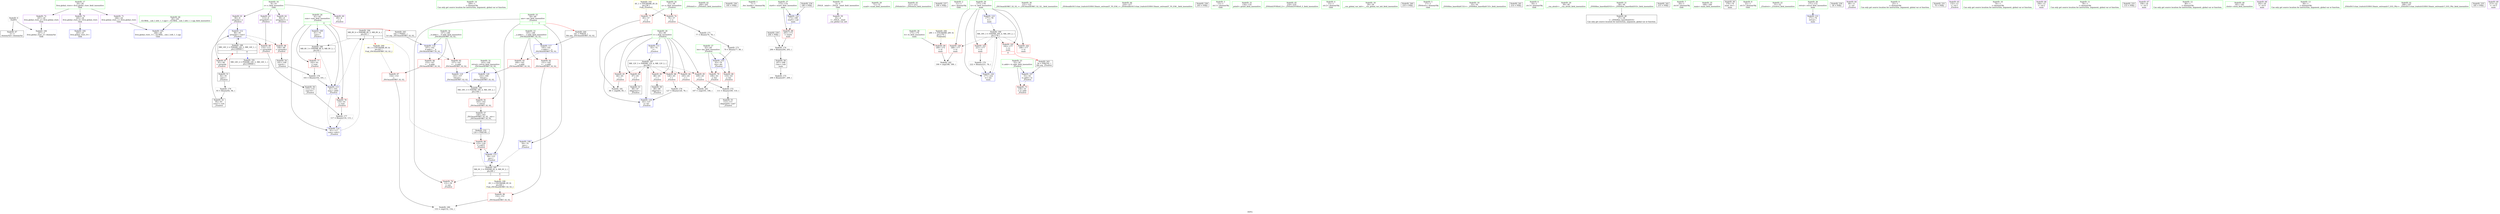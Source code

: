 digraph "SVFG" {
	label="SVFG";

	Node0x561637c9ce50 [shape=record,color=grey,label="{NodeID: 0\nNullPtr}"];
	Node0x561637c9ce50 -> Node0x561637cb3830[style=solid];
	Node0x561637c9ce50 -> Node0x561637cb3970[style=solid];
	Node0x561637cbce50 [shape=record,color=grey,label="{NodeID: 180\n155 = cmp(152, 154, )\n}"];
	Node0x561637cb4210 [shape=record,color=red,label="{NodeID: 97\n154\<--153\n\<--\n_ZSt3maxIiERKT_S2_S2_\n}"];
	Node0x561637cb4210 -> Node0x561637cbce50[style=solid];
	Node0x561637cb19a0 [shape=record,color=green,label="{NodeID: 14\n209\<--1\n\<--dummyObj\nCan only get source location for instruction, argument, global var or function.}"];
	Node0x561637cb3db0 [shape=record,color=blue,label="{NodeID: 111\n65\<--74\ni\<--\n_Z5solvei\n}"];
	Node0x561637cb3db0 -> Node0x561637cc3850[style=dashed];
	Node0x561637cb26b0 [shape=record,color=green,label="{NodeID: 28\n65\<--66\ni\<--i_field_insensitive\n_Z5solvei\n}"];
	Node0x561637cb26b0 -> Node0x561637cb64e0[style=solid];
	Node0x561637cb26b0 -> Node0x561637cb65b0[style=solid];
	Node0x561637cb26b0 -> Node0x561637cb6680[style=solid];
	Node0x561637cb26b0 -> Node0x561637cb6750[style=solid];
	Node0x561637cb26b0 -> Node0x561637cb6820[style=solid];
	Node0x561637cb26b0 -> Node0x561637cb68f0[style=solid];
	Node0x561637cb26b0 -> Node0x561637cb3db0[style=solid];
	Node0x561637cb26b0 -> Node0x561637cb9200[style=solid];
	Node0x561637cb3330 [shape=record,color=green,label="{NodeID: 42\n200\<--201\n_ZNSolsEi\<--_ZNSolsEi_field_insensitive\n}"];
	Node0x561637cb5000 [shape=record,color=black,label="{NodeID: 56\n115\<--114\nconv10\<--\n_Z5solvei\n}"];
	Node0x561637cb5000 -> Node0x561637cbc9d0[style=solid];
	Node0x561637cd1da0 [shape=record,color=black,label="{NodeID: 236\n195 = PHI()\n}"];
	Node0x561637cb5b60 [shape=record,color=purple,label="{NodeID: 70\n245\<--24\nllvm.global_ctors_0\<--llvm.global_ctors\nGlob }"];
	Node0x561637cb5b60 -> Node0x561637cb47c0[style=solid];
	Node0x561637cb6750 [shape=record,color=red,label="{NodeID: 84\n105\<--65\n\<--i\n_Z5solvei\n}"];
	Node0x561637cb6750 -> Node0x561637cbd2d0[style=solid];
	Node0x561637cb09a0 [shape=record,color=green,label="{NodeID: 1\n7\<--1\n__dso_handle\<--dummyObj\nGlob }"];
	Node0x561637cbcfd0 [shape=record,color=grey,label="{NodeID: 181\n86 = cmp(84, 85, )\n}"];
	Node0x561637cb42e0 [shape=record,color=red,label="{NodeID: 98\n205\<--173\n\<--startt\nmain\n}"];
	Node0x561637cb42e0 -> Node0x561637cbc550[style=solid];
	Node0x561637cb1aa0 [shape=record,color=green,label="{NodeID: 15\n4\<--6\n_ZStL8__ioinit\<--_ZStL8__ioinit_field_insensitive\nGlob }"];
	Node0x561637cb1aa0 -> Node0x561637cb5270[style=solid];
	Node0x561637cb3e80 [shape=record,color=blue,label="{NodeID: 112\n90\<--95\narrayidx\<--conv1\n_Z5solvei\n}"];
	Node0x561637cb3e80 -> Node0x561637cb6a90[style=dashed];
	Node0x561637cb3e80 -> Node0x561637cb6b60[style=dashed];
	Node0x561637cb3e80 -> Node0x561637cc3d50[style=dashed];
	Node0x561637cb2780 [shape=record,color=green,label="{NodeID: 29\n71\<--72\nscanf\<--scanf_field_insensitive\n}"];
	Node0x561637cb3430 [shape=record,color=green,label="{NodeID: 43\n211\<--212\n_ZNSolsEd\<--_ZNSolsEd_field_insensitive\n}"];
	Node0x561637cb50d0 [shape=record,color=black,label="{NodeID: 57\n140\<--163\n_ZSt3maxIiERKT_S2_S2__ret\<--\n_ZSt3maxIiERKT_S2_S2_\n|{<s0>4}}"];
	Node0x561637cb50d0:s0 -> Node0x561637cd1940[style=solid,color=blue];
	Node0x561637cd1ea0 [shape=record,color=black,label="{NodeID: 237\n199 = PHI()\n}"];
	Node0x561637cb5c60 [shape=record,color=purple,label="{NodeID: 71\n246\<--24\nllvm.global_ctors_1\<--llvm.global_ctors\nGlob }"];
	Node0x561637cb5c60 -> Node0x561637cb48c0[style=solid];
	Node0x561637cb6820 [shape=record,color=red,label="{NodeID: 85\n109\<--65\n\<--i\n_Z5solvei\n}"];
	Node0x561637cb6820 -> Node0x561637cbc250[style=solid];
	Node0x561637cb0a30 [shape=record,color=green,label="{NodeID: 2\n11\<--1\n.str\<--dummyObj\nGlob }"];
	Node0x561637cbd150 [shape=record,color=grey,label="{NodeID: 182\n190 = cmp(188, 189, )\n}"];
	Node0x561637cb43b0 [shape=record,color=red,label="{NodeID: 99\n189\<--175\n\<--tt\nmain\n}"];
	Node0x561637cb43b0 -> Node0x561637cbd150[style=solid];
	Node0x561637cb1ba0 [shape=record,color=green,label="{NodeID: 16\n8\<--10\ns\<--s_field_insensitive\nGlob }"];
	Node0x561637cb1ba0 -> Node0x561637cb5340[style=solid];
	Node0x561637cb1ba0 -> Node0x561637cb5410[style=solid];
	Node0x561637cb1ba0 -> Node0x561637cb54e0[style=solid];
	Node0x561637cb1ba0 -> Node0x561637cb55b0[style=solid];
	Node0x561637cb3f50 [shape=record,color=blue,label="{NodeID: 113\n61\<--103\nsum\<--add5\n_Z5solvei\n}"];
	Node0x561637cb3f50 -> Node0x561637cb6270[style=dashed];
	Node0x561637cb3f50 -> Node0x561637cb4020[style=dashed];
	Node0x561637cb3f50 -> Node0x561637cc2950[style=dashed];
	Node0x561637cb2880 [shape=record,color=green,label="{NodeID: 30\n121\<--122\n_ZSt3maxIiERKT_S2_S2_\<--_ZSt3maxIiERKT_S2_S2__field_insensitive\n}"];
	Node0x561637cb3530 [shape=record,color=green,label="{NodeID: 44\n216\<--217\n_ZSt4endlIcSt11char_traitsIcEERSt13basic_ostreamIT_T0_ES6_\<--_ZSt4endlIcSt11char_traitsIcEERSt13basic_ostreamIT_T0_ES6__field_insensitive\n}"];
	Node0x561637cb51a0 [shape=record,color=black,label="{NodeID: 58\n207\<--206\nconv\<--sub\nmain\n}"];
	Node0x561637cb51a0 -> Node0x561637cbc6d0[style=solid];
	Node0x561637cd1fa0 [shape=record,color=black,label="{NodeID: 238\n203 = PHI()\n}"];
	Node0x561637cb5d60 [shape=record,color=purple,label="{NodeID: 72\n247\<--24\nllvm.global_ctors_2\<--llvm.global_ctors\nGlob }"];
	Node0x561637cb5d60 -> Node0x561637cb3970[style=solid];
	Node0x561637cb68f0 [shape=record,color=red,label="{NodeID: 86\n126\<--65\n\<--i\n_Z5solvei\n}"];
	Node0x561637cb68f0 -> Node0x561637cbc850[style=solid];
	Node0x561637cb0ac0 [shape=record,color=green,label="{NodeID: 3\n13\<--1\n.str.1\<--dummyObj\nGlob }"];
	Node0x561637cbd2d0 [shape=record,color=grey,label="{NodeID: 183\n107 = cmp(105, 106, )\n}"];
	Node0x561637cb4480 [shape=record,color=red,label="{NodeID: 100\n188\<--177\n\<--tc\nmain\n}"];
	Node0x561637cb4480 -> Node0x561637cbd150[style=solid];
	Node0x561637cb1ca0 [shape=record,color=green,label="{NodeID: 17\n24\<--28\nllvm.global_ctors\<--llvm.global_ctors_field_insensitive\nGlob }"];
	Node0x561637cb1ca0 -> Node0x561637cb5b60[style=solid];
	Node0x561637cb1ca0 -> Node0x561637cb5c60[style=solid];
	Node0x561637cb1ca0 -> Node0x561637cb5d60[style=solid];
	Node0x561637cb4020 [shape=record,color=blue,label="{NodeID: 114\n61\<--117\nsum\<--sub11\n_Z5solvei\n}"];
	Node0x561637cb4020 -> Node0x561637cc2950[style=dashed];
	Node0x561637cb2980 [shape=record,color=green,label="{NodeID: 31\n134\<--135\nprintf\<--printf_field_insensitive\n}"];
	Node0x561637cb3630 [shape=record,color=green,label="{NodeID: 45\n218\<--219\n_ZNSolsEPFRSoS_E\<--_ZNSolsEPFRSoS_E_field_insensitive\n}"];
	Node0x561637cb5270 [shape=record,color=purple,label="{NodeID: 59\n35\<--4\n\<--_ZStL8__ioinit\n__cxx_global_var_init\n}"];
	Node0x561637cd20a0 [shape=record,color=black,label="{NodeID: 239\n204 = PHI()\n}"];
	Node0x561637cd20a0 -> Node0x561637cbc550[style=solid];
	Node0x561637cb5e60 [shape=record,color=red,label="{NodeID: 73\n130\<--55\n\<--tc.addr\n_Z5solvei\n}"];
	Node0x561637cbbf50 [shape=record,color=grey,label="{NodeID: 170\n222 = Binary(221, 78, )\n}"];
	Node0x561637cbbf50 -> Node0x561637cb9880[style=solid];
	Node0x561637cb69c0 [shape=record,color=red,label="{NodeID: 87\n91\<--90\n\<--arrayidx\n_Z5solvei\n}"];
	Node0x561637cb69c0 -> Node0x561637cb4bf0[style=solid];
	Node0x561637cb0b50 [shape=record,color=green,label="{NodeID: 4\n15\<--1\n.str.2\<--dummyObj\nGlob }"];
	Node0x561637cc2950 [shape=record,color=black,label="{NodeID: 184\nMR_8V_6 = PHI(MR_8V_5, MR_8V_4, )\npts\{62 \}\n|{|<s2>4}}"];
	Node0x561637cc2950 -> Node0x561637cb6c30[style=dashed];
	Node0x561637cc2950 -> Node0x561637cc3350[style=dashed];
	Node0x561637cc2950:s2 -> Node0x561637cc72c0[style=dashed,color=red];
	Node0x561637cb4550 [shape=record,color=red,label="{NodeID: 101\n192\<--177\n\<--tc\nmain\n|{<s0>8}}"];
	Node0x561637cb4550:s0 -> Node0x561637cd2470[style=solid,color=red];
	Node0x561637cb1da0 [shape=record,color=green,label="{NodeID: 18\n29\<--30\n__cxx_global_var_init\<--__cxx_global_var_init_field_insensitive\n}"];
	Node0x561637cb9130 [shape=record,color=blue,label="{NodeID: 115\n59\<--123\nans\<--\n_Z5solvei\n}"];
	Node0x561637cb9130 -> Node0x561637cc2e50[style=dashed];
	Node0x561637cb2a80 [shape=record,color=green,label="{NodeID: 32\n143\<--144\nretval\<--retval_field_insensitive\n_ZSt3maxIiERKT_S2_S2_\n}"];
	Node0x561637cb2a80 -> Node0x561637cb6d00[style=solid];
	Node0x561637cb2a80 -> Node0x561637cb9470[style=solid];
	Node0x561637cb2a80 -> Node0x561637cb9540[style=solid];
	Node0x561637cb3730 [shape=record,color=green,label="{NodeID: 46\n26\<--241\n_GLOBAL__sub_I_wifi_1_1.cpp\<--_GLOBAL__sub_I_wifi_1_1.cpp_field_insensitive\n}"];
	Node0x561637cb3730 -> Node0x561637cb48c0[style=solid];
	Node0x561637cb5340 [shape=record,color=purple,label="{NodeID: 60\n69\<--8\n\<--s\n_Z5solvei\n}"];
	Node0x561637cd21a0 [shape=record,color=black,label="{NodeID: 240\n210 = PHI()\n}"];
	Node0x561637cb5f30 [shape=record,color=red,label="{NodeID: 74\n76\<--57\n\<--n\n_Z5solvei\n}"];
	Node0x561637cb5f30 -> Node0x561637cbc0d0[style=solid];
	Node0x561637cbc0d0 [shape=record,color=grey,label="{NodeID: 171\n77 = Binary(76, 78, )\n}"];
	Node0x561637cbc0d0 -> Node0x561637cbc3d0[style=solid];
	Node0x561637cb6a90 [shape=record,color=red,label="{NodeID: 88\n100\<--99\n\<--arrayidx3\n_Z5solvei\n}"];
	Node0x561637cb6a90 -> Node0x561637cb4e60[style=solid];
	Node0x561637cb1460 [shape=record,color=green,label="{NodeID: 5\n17\<--1\n_ZSt4cerr\<--dummyObj\nGlob }"];
	Node0x561637cc2e50 [shape=record,color=black,label="{NodeID: 185\nMR_6V_3 = PHI(MR_6V_4, MR_6V_2, )\npts\{60 \}\n|{|<s3>4}}"];
	Node0x561637cc2e50 -> Node0x561637cb60d0[style=dashed];
	Node0x561637cc2e50 -> Node0x561637cb6c30[style=dashed];
	Node0x561637cc2e50 -> Node0x561637cb9130[style=dashed];
	Node0x561637cc2e50:s3 -> Node0x561637cc71b0[style=dashed,color=red];
	Node0x561637cb4620 [shape=record,color=red,label="{NodeID: 102\n198\<--177\n\<--tc\nmain\n}"];
	Node0x561637cb1ea0 [shape=record,color=green,label="{NodeID: 19\n33\<--34\n_ZNSt8ios_base4InitC1Ev\<--_ZNSt8ios_base4InitC1Ev_field_insensitive\n}"];
	Node0x561637cc71b0 [shape=record,color=yellow,style=double,label="{NodeID: 199\n6V_1 = ENCHI(MR_6V_0)\npts\{60 \}\nFun[_ZSt3maxIiERKT_S2_S2_]}"];
	Node0x561637cc71b0 -> Node0x561637cb4140[style=dashed];
	Node0x561637cb9200 [shape=record,color=blue,label="{NodeID: 116\n65\<--127\ni\<--inc\n_Z5solvei\n}"];
	Node0x561637cb9200 -> Node0x561637cc3850[style=dashed];
	Node0x561637cb2b50 [shape=record,color=green,label="{NodeID: 33\n145\<--146\n__a.addr\<--__a.addr_field_insensitive\n_ZSt3maxIiERKT_S2_S2_\n}"];
	Node0x561637cb2b50 -> Node0x561637cb6dd0[style=solid];
	Node0x561637cb2b50 -> Node0x561637cb6ea0[style=solid];
	Node0x561637cb2b50 -> Node0x561637cb92d0[style=solid];
	Node0x561637cb3830 [shape=record,color=black,label="{NodeID: 47\n2\<--3\ndummyVal\<--dummyVal\n}"];
	Node0x561637cb5410 [shape=record,color=purple,label="{NodeID: 61\n90\<--8\narrayidx\<--s\n_Z5solvei\n}"];
	Node0x561637cb5410 -> Node0x561637cb69c0[style=solid];
	Node0x561637cb5410 -> Node0x561637cb3e80[style=solid];
	Node0x561637cd22a0 [shape=record,color=black,label="{NodeID: 241\n214 = PHI()\n}"];
	Node0x561637cb6000 [shape=record,color=red,label="{NodeID: 75\n85\<--57\n\<--n\n_Z5solvei\n}"];
	Node0x561637cb6000 -> Node0x561637cbcfd0[style=solid];
	Node0x561637cbc250 [shape=record,color=grey,label="{NodeID: 172\n111 = Binary(109, 110, )\n}"];
	Node0x561637cbc250 -> Node0x561637cb4f30[style=solid];
	Node0x561637cb6b60 [shape=record,color=red,label="{NodeID: 89\n114\<--113\n\<--arrayidx9\n_Z5solvei\n}"];
	Node0x561637cb6b60 -> Node0x561637cb5000[style=solid];
	Node0x561637cb14f0 [shape=record,color=green,label="{NodeID: 6\n18\<--1\n.str.3\<--dummyObj\nGlob }"];
	Node0x561637cc3350 [shape=record,color=black,label="{NodeID: 186\nMR_8V_3 = PHI(MR_8V_6, MR_8V_2, )\npts\{62 \}\n}"];
	Node0x561637cc3350 -> Node0x561637cb61a0[style=dashed];
	Node0x561637cc3350 -> Node0x561637cb3f50[style=dashed];
	Node0x561637cb46f0 [shape=record,color=red,label="{NodeID: 103\n221\<--177\n\<--tc\nmain\n}"];
	Node0x561637cb46f0 -> Node0x561637cbbf50[style=solid];
	Node0x561637cb1fa0 [shape=record,color=green,label="{NodeID: 20\n39\<--40\n__cxa_atexit\<--__cxa_atexit_field_insensitive\n}"];
	Node0x561637cc72c0 [shape=record,color=yellow,style=double,label="{NodeID: 200\n8V_1 = ENCHI(MR_8V_0)\npts\{62 \}\nFun[_ZSt3maxIiERKT_S2_S2_]}"];
	Node0x561637cc72c0 -> Node0x561637cb4210[style=dashed];
	Node0x561637cb92d0 [shape=record,color=blue,label="{NodeID: 117\n145\<--141\n__a.addr\<--__a\n_ZSt3maxIiERKT_S2_S2_\n}"];
	Node0x561637cb92d0 -> Node0x561637cb6dd0[style=dashed];
	Node0x561637cb92d0 -> Node0x561637cb6ea0[style=dashed];
	Node0x561637cb2c20 [shape=record,color=green,label="{NodeID: 34\n147\<--148\n__b.addr\<--__b.addr_field_insensitive\n_ZSt3maxIiERKT_S2_S2_\n}"];
	Node0x561637cb2c20 -> Node0x561637cb6f70[style=solid];
	Node0x561637cb2c20 -> Node0x561637cb7040[style=solid];
	Node0x561637cb2c20 -> Node0x561637cb93a0[style=solid];
	Node0x561637cb4950 [shape=record,color=black,label="{NodeID: 48\n37\<--38\n\<--_ZNSt8ios_base4InitD1Ev\nCan only get source location for instruction, argument, global var or function.}"];
	Node0x561637cb54e0 [shape=record,color=purple,label="{NodeID: 62\n99\<--8\narrayidx3\<--s\n_Z5solvei\n}"];
	Node0x561637cb54e0 -> Node0x561637cb6a90[style=solid];
	Node0x561637cd23a0 [shape=record,color=black,label="{NodeID: 242\n215 = PHI()\n}"];
	Node0x561637cb60d0 [shape=record,color=red,label="{NodeID: 76\n131\<--59\n\<--ans\n_Z5solvei\n}"];
	Node0x561637cbc3d0 [shape=record,color=grey,label="{NodeID: 173\n79 = Binary(77, 80, )\n}"];
	Node0x561637cbc3d0 -> Node0x561637cb3ce0[style=solid];
	Node0x561637cb6c30 [shape=record,color=red,label="{NodeID: 90\n123\<--120\n\<--call12\n_Z5solvei\n}"];
	Node0x561637cb6c30 -> Node0x561637cb9130[style=solid];
	Node0x561637cb1580 [shape=record,color=green,label="{NodeID: 7\n20\<--1\n.str.4\<--dummyObj\nGlob }"];
	Node0x561637cc3850 [shape=record,color=black,label="{NodeID: 187\nMR_12V_3 = PHI(MR_12V_4, MR_12V_2, )\npts\{66 \}\n}"];
	Node0x561637cc3850 -> Node0x561637cb64e0[style=dashed];
	Node0x561637cc3850 -> Node0x561637cb65b0[style=dashed];
	Node0x561637cc3850 -> Node0x561637cb6680[style=dashed];
	Node0x561637cc3850 -> Node0x561637cb6750[style=dashed];
	Node0x561637cc3850 -> Node0x561637cb6820[style=dashed];
	Node0x561637cc3850 -> Node0x561637cb68f0[style=dashed];
	Node0x561637cc3850 -> Node0x561637cb9200[style=dashed];
	Node0x561637cb47c0 [shape=record,color=blue,label="{NodeID: 104\n245\<--25\nllvm.global_ctors_0\<--\nGlob }"];
	Node0x561637cb20a0 [shape=record,color=green,label="{NodeID: 21\n38\<--44\n_ZNSt8ios_base4InitD1Ev\<--_ZNSt8ios_base4InitD1Ev_field_insensitive\n}"];
	Node0x561637cb20a0 -> Node0x561637cb4950[style=solid];
	Node0x561637cb93a0 [shape=record,color=blue,label="{NodeID: 118\n147\<--142\n__b.addr\<--__b\n_ZSt3maxIiERKT_S2_S2_\n}"];
	Node0x561637cb93a0 -> Node0x561637cb6f70[style=dashed];
	Node0x561637cb93a0 -> Node0x561637cb7040[style=dashed];
	Node0x561637cb2cf0 [shape=record,color=green,label="{NodeID: 35\n168\<--169\nmain\<--main_field_insensitive\n}"];
	Node0x561637cb4a50 [shape=record,color=black,label="{NodeID: 49\n170\<--74\nmain_ret\<--\nmain\n}"];
	Node0x561637cb55b0 [shape=record,color=purple,label="{NodeID: 63\n113\<--8\narrayidx9\<--s\n_Z5solvei\n}"];
	Node0x561637cb55b0 -> Node0x561637cb6b60[style=solid];
	Node0x561637cd2470 [shape=record,color=black,label="{NodeID: 243\n54 = PHI(192, )\n0th arg _Z5solvei }"];
	Node0x561637cd2470 -> Node0x561637cb3a70[style=solid];
	Node0x561637cb61a0 [shape=record,color=red,label="{NodeID: 77\n102\<--61\n\<--sum\n_Z5solvei\n}"];
	Node0x561637cb61a0 -> Node0x561637cbcb50[style=solid];
	Node0x561637cbc550 [shape=record,color=grey,label="{NodeID: 174\n206 = Binary(204, 205, )\n}"];
	Node0x561637cbc550 -> Node0x561637cb51a0[style=solid];
	Node0x561637cb6d00 [shape=record,color=red,label="{NodeID: 91\n163\<--143\n\<--retval\n_ZSt3maxIiERKT_S2_S2_\n}"];
	Node0x561637cb6d00 -> Node0x561637cb50d0[style=solid];
	Node0x561637cb1610 [shape=record,color=green,label="{NodeID: 8\n22\<--1\n.str.5\<--dummyObj\nGlob }"];
	Node0x561637cc3d50 [shape=record,color=black,label="{NodeID: 188\nMR_14V_2 = PHI(MR_14V_3, MR_14V_1, )\npts\{100000 \}\n|{|<s2>8}}"];
	Node0x561637cc3d50 -> Node0x561637cb69c0[style=dashed];
	Node0x561637cc3d50 -> Node0x561637cb3e80[style=dashed];
	Node0x561637cc3d50:s2 -> Node0x561637cc4c50[style=dashed,color=blue];
	Node0x561637cb48c0 [shape=record,color=blue,label="{NodeID: 105\n246\<--26\nllvm.global_ctors_1\<--_GLOBAL__sub_I_wifi_1_1.cpp\nGlob }"];
	Node0x561637cb21a0 [shape=record,color=green,label="{NodeID: 22\n51\<--52\n_Z5solvei\<--_Z5solvei_field_insensitive\n}"];
	Node0x561637cb9470 [shape=record,color=blue,label="{NodeID: 119\n143\<--157\nretval\<--\n_ZSt3maxIiERKT_S2_S2_\n}"];
	Node0x561637cb9470 -> Node0x561637cc4250[style=dashed];
	Node0x561637cb2df0 [shape=record,color=green,label="{NodeID: 36\n171\<--172\nretval\<--retval_field_insensitive\nmain\n}"];
	Node0x561637cb2df0 -> Node0x561637cb9610[style=solid];
	Node0x561637cb4b20 [shape=record,color=black,label="{NodeID: 50\n89\<--88\nidxprom\<--\n_Z5solvei\n}"];
	Node0x561637a7b110 [shape=record,color=black,label="{NodeID: 230\n36 = PHI()\n}"];
	Node0x561637cb5680 [shape=record,color=purple,label="{NodeID: 64\n68\<--11\n\<--.str\n_Z5solvei\n}"];
	Node0x561637cd2630 [shape=record,color=black,label="{NodeID: 244\n141 = PHI(59, )\n0th arg _ZSt3maxIiERKT_S2_S2_ }"];
	Node0x561637cd2630 -> Node0x561637cb92d0[style=solid];
	Node0x561637cb6270 [shape=record,color=red,label="{NodeID: 78\n116\<--61\n\<--sum\n_Z5solvei\n}"];
	Node0x561637cb6270 -> Node0x561637cbc9d0[style=solid];
	Node0x561637cbc6d0 [shape=record,color=grey,label="{NodeID: 175\n208 = Binary(207, 209, )\n}"];
	Node0x561637cb6dd0 [shape=record,color=red,label="{NodeID: 92\n151\<--145\n\<--__a.addr\n_ZSt3maxIiERKT_S2_S2_\n}"];
	Node0x561637cb6dd0 -> Node0x561637cb4140[style=solid];
	Node0x561637cb16a0 [shape=record,color=green,label="{NodeID: 9\n25\<--1\n\<--dummyObj\nCan only get source location for instruction, argument, global var or function.}"];
	Node0x561637cc4250 [shape=record,color=black,label="{NodeID: 189\nMR_18V_3 = PHI(MR_18V_4, MR_18V_2, )\npts\{144 \}\n}"];
	Node0x561637cc4250 -> Node0x561637cb6d00[style=dashed];
	Node0x561637cb3970 [shape=record,color=blue, style = dotted,label="{NodeID: 106\n247\<--3\nllvm.global_ctors_2\<--dummyVal\nGlob }"];
	Node0x561637cb22a0 [shape=record,color=green,label="{NodeID: 23\n55\<--56\ntc.addr\<--tc.addr_field_insensitive\n_Z5solvei\n}"];
	Node0x561637cb22a0 -> Node0x561637cb5e60[style=solid];
	Node0x561637cb22a0 -> Node0x561637cb3a70[style=solid];
	Node0x561637cb9540 [shape=record,color=blue,label="{NodeID: 120\n143\<--160\nretval\<--\n_ZSt3maxIiERKT_S2_S2_\n}"];
	Node0x561637cb9540 -> Node0x561637cc4250[style=dashed];
	Node0x561637cb2ec0 [shape=record,color=green,label="{NodeID: 37\n173\<--174\nstartt\<--startt_field_insensitive\nmain\n}"];
	Node0x561637cb2ec0 -> Node0x561637cb42e0[style=solid];
	Node0x561637cb2ec0 -> Node0x561637cb96e0[style=solid];
	Node0x561637cb4bf0 [shape=record,color=black,label="{NodeID: 51\n92\<--91\nconv\<--\n_Z5solvei\n}"];
	Node0x561637cb4bf0 -> Node0x561637cbccd0[style=solid];
	Node0x561637cd1840 [shape=record,color=black,label="{NodeID: 231\n70 = PHI()\n}"];
	Node0x561637cb5750 [shape=record,color=purple,label="{NodeID: 65\n132\<--13\n\<--.str.1\n_Z5solvei\n}"];
	Node0x561637cd2770 [shape=record,color=black,label="{NodeID: 245\n142 = PHI(61, )\n1st arg _ZSt3maxIiERKT_S2_S2_ }"];
	Node0x561637cd2770 -> Node0x561637cb93a0[style=solid];
	Node0x561637cb6340 [shape=record,color=red,label="{NodeID: 79\n106\<--63\n\<--len\n_Z5solvei\n}"];
	Node0x561637cb6340 -> Node0x561637cbd2d0[style=solid];
	Node0x561637cbc850 [shape=record,color=grey,label="{NodeID: 176\n127 = Binary(126, 78, )\n}"];
	Node0x561637cbc850 -> Node0x561637cb9200[style=solid];
	Node0x561637cb6ea0 [shape=record,color=red,label="{NodeID: 93\n160\<--145\n\<--__a.addr\n_ZSt3maxIiERKT_S2_S2_\n}"];
	Node0x561637cb6ea0 -> Node0x561637cb9540[style=solid];
	Node0x561637cb1730 [shape=record,color=green,label="{NodeID: 10\n74\<--1\n\<--dummyObj\nCan only get source location for instruction, argument, global var or function.}"];
	Node0x561637cc4750 [shape=record,color=black,label="{NodeID: 190\nMR_30V_3 = PHI(MR_30V_4, MR_30V_2, )\npts\{178 \}\n}"];
	Node0x561637cc4750 -> Node0x561637cb4480[style=dashed];
	Node0x561637cc4750 -> Node0x561637cb4550[style=dashed];
	Node0x561637cc4750 -> Node0x561637cb4620[style=dashed];
	Node0x561637cc4750 -> Node0x561637cb46f0[style=dashed];
	Node0x561637cc4750 -> Node0x561637cb9880[style=dashed];
	Node0x561637cb3a70 [shape=record,color=blue,label="{NodeID: 107\n55\<--54\ntc.addr\<--tc\n_Z5solvei\n}"];
	Node0x561637cb3a70 -> Node0x561637cb5e60[style=dashed];
	Node0x561637cb2370 [shape=record,color=green,label="{NodeID: 24\n57\<--58\nn\<--n_field_insensitive\n_Z5solvei\n}"];
	Node0x561637cb2370 -> Node0x561637cb5f30[style=solid];
	Node0x561637cb2370 -> Node0x561637cb6000[style=solid];
	Node0x561637cb9610 [shape=record,color=blue,label="{NodeID: 121\n171\<--74\nretval\<--\nmain\n}"];
	Node0x561637cb2f90 [shape=record,color=green,label="{NodeID: 38\n175\<--176\ntt\<--tt_field_insensitive\nmain\n}"];
	Node0x561637cb2f90 -> Node0x561637cb43b0[style=solid];
	Node0x561637cb4cc0 [shape=record,color=black,label="{NodeID: 52\n95\<--93\nconv1\<--sub\n_Z5solvei\n}"];
	Node0x561637cb4cc0 -> Node0x561637cb3e80[style=solid];
	Node0x561637cd1940 [shape=record,color=black,label="{NodeID: 232\n120 = PHI(140, )\n}"];
	Node0x561637cd1940 -> Node0x561637cb6c30[style=solid];
	Node0x561637cb5820 [shape=record,color=purple,label="{NodeID: 66\n184\<--15\n\<--.str.2\nmain\n}"];
	Node0x561637cb6410 [shape=record,color=red,label="{NodeID: 80\n110\<--63\n\<--len\n_Z5solvei\n}"];
	Node0x561637cb6410 -> Node0x561637cbc250[style=solid];
	Node0x561637cbc9d0 [shape=record,color=grey,label="{NodeID: 177\n117 = Binary(116, 115, )\n}"];
	Node0x561637cbc9d0 -> Node0x561637cb4020[style=solid];
	Node0x561637cb6f70 [shape=record,color=red,label="{NodeID: 94\n153\<--147\n\<--__b.addr\n_ZSt3maxIiERKT_S2_S2_\n}"];
	Node0x561637cb6f70 -> Node0x561637cb4210[style=solid];
	Node0x561637cb17c0 [shape=record,color=green,label="{NodeID: 11\n78\<--1\n\<--dummyObj\nCan only get source location for instruction, argument, global var or function.}"];
	Node0x561637cc4c50 [shape=record,color=black,label="{NodeID: 191\nMR_14V_2 = PHI(MR_14V_3, MR_14V_1, )\npts\{100000 \}\n|{<s0>8}}"];
	Node0x561637cc4c50:s0 -> Node0x561637cc3d50[style=dashed,color=red];
	Node0x561637cb3b40 [shape=record,color=blue,label="{NodeID: 108\n59\<--74\nans\<--\n_Z5solvei\n}"];
	Node0x561637cb3b40 -> Node0x561637cc2e50[style=dashed];
	Node0x561637cb2440 [shape=record,color=green,label="{NodeID: 25\n59\<--60\nans\<--ans_field_insensitive\n_Z5solvei\n|{|<s3>4}}"];
	Node0x561637cb2440 -> Node0x561637cb60d0[style=solid];
	Node0x561637cb2440 -> Node0x561637cb3b40[style=solid];
	Node0x561637cb2440 -> Node0x561637cb9130[style=solid];
	Node0x561637cb2440:s3 -> Node0x561637cd2630[style=solid,color=red];
	Node0x561637cb96e0 [shape=record,color=blue,label="{NodeID: 122\n173\<--180\nstartt\<--call\nmain\n}"];
	Node0x561637cb96e0 -> Node0x561637cb42e0[style=dashed];
	Node0x561637cb3060 [shape=record,color=green,label="{NodeID: 39\n177\<--178\ntc\<--tc_field_insensitive\nmain\n}"];
	Node0x561637cb3060 -> Node0x561637cb4480[style=solid];
	Node0x561637cb3060 -> Node0x561637cb4550[style=solid];
	Node0x561637cb3060 -> Node0x561637cb4620[style=solid];
	Node0x561637cb3060 -> Node0x561637cb46f0[style=solid];
	Node0x561637cb3060 -> Node0x561637cb97b0[style=solid];
	Node0x561637cb3060 -> Node0x561637cb9880[style=solid];
	Node0x561637cb4d90 [shape=record,color=black,label="{NodeID: 53\n98\<--97\nidxprom2\<--\n_Z5solvei\n}"];
	Node0x561637cd1b30 [shape=record,color=black,label="{NodeID: 233\n133 = PHI()\n}"];
	Node0x561637cb58f0 [shape=record,color=purple,label="{NodeID: 67\n194\<--18\n\<--.str.3\nmain\n}"];
	Node0x561637cb64e0 [shape=record,color=red,label="{NodeID: 81\n84\<--65\n\<--i\n_Z5solvei\n}"];
	Node0x561637cb64e0 -> Node0x561637cbcfd0[style=solid];
	Node0x561637cbcb50 [shape=record,color=grey,label="{NodeID: 178\n103 = Binary(102, 101, )\n}"];
	Node0x561637cbcb50 -> Node0x561637cb3f50[style=solid];
	Node0x561637cb7040 [shape=record,color=red,label="{NodeID: 95\n157\<--147\n\<--__b.addr\n_ZSt3maxIiERKT_S2_S2_\n}"];
	Node0x561637cb7040 -> Node0x561637cb9470[style=solid];
	Node0x561637cb1850 [shape=record,color=green,label="{NodeID: 12\n80\<--1\n\<--dummyObj\nCan only get source location for instruction, argument, global var or function.}"];
	Node0x561637cb3c10 [shape=record,color=blue,label="{NodeID: 109\n61\<--74\nsum\<--\n_Z5solvei\n}"];
	Node0x561637cb3c10 -> Node0x561637cc3350[style=dashed];
	Node0x561637cb2510 [shape=record,color=green,label="{NodeID: 26\n61\<--62\nsum\<--sum_field_insensitive\n_Z5solvei\n|{|<s5>4}}"];
	Node0x561637cb2510 -> Node0x561637cb61a0[style=solid];
	Node0x561637cb2510 -> Node0x561637cb6270[style=solid];
	Node0x561637cb2510 -> Node0x561637cb3c10[style=solid];
	Node0x561637cb2510 -> Node0x561637cb3f50[style=solid];
	Node0x561637cb2510 -> Node0x561637cb4020[style=solid];
	Node0x561637cb2510:s5 -> Node0x561637cd2770[style=solid,color=red];
	Node0x561637cc7830 [shape=record,color=yellow,style=double,label="{NodeID: 206\n28V_1 = ENCHI(MR_28V_0)\npts\{176 \}\nFun[main]}"];
	Node0x561637cc7830 -> Node0x561637cb43b0[style=dashed];
	Node0x561637cb97b0 [shape=record,color=blue,label="{NodeID: 123\n177\<--78\ntc\<--\nmain\n}"];
	Node0x561637cb97b0 -> Node0x561637cc4750[style=dashed];
	Node0x561637cb3130 [shape=record,color=green,label="{NodeID: 40\n181\<--182\nclock\<--clock_field_insensitive\n}"];
	Node0x561637cb4e60 [shape=record,color=black,label="{NodeID: 54\n101\<--100\nconv4\<--\n_Z5solvei\n}"];
	Node0x561637cb4e60 -> Node0x561637cbcb50[style=solid];
	Node0x561637cd1c00 [shape=record,color=black,label="{NodeID: 234\n180 = PHI()\n}"];
	Node0x561637cd1c00 -> Node0x561637cb96e0[style=solid];
	Node0x561637cb59c0 [shape=record,color=purple,label="{NodeID: 68\n202\<--20\n\<--.str.4\nmain\n}"];
	Node0x561637cb65b0 [shape=record,color=red,label="{NodeID: 82\n88\<--65\n\<--i\n_Z5solvei\n}"];
	Node0x561637cb65b0 -> Node0x561637cb4b20[style=solid];
	Node0x561637cbccd0 [shape=record,color=grey,label="{NodeID: 179\n93 = Binary(92, 94, )\n}"];
	Node0x561637cbccd0 -> Node0x561637cb4cc0[style=solid];
	Node0x561637cb4140 [shape=record,color=red,label="{NodeID: 96\n152\<--151\n\<--\n_ZSt3maxIiERKT_S2_S2_\n}"];
	Node0x561637cb4140 -> Node0x561637cbce50[style=solid];
	Node0x561637cb18e0 [shape=record,color=green,label="{NodeID: 13\n94\<--1\n\<--dummyObj\nCan only get source location for instruction, argument, global var or function.}"];
	Node0x561637cb8040 [shape=record,color=yellow,style=double,label="{NodeID: 193\n4V_1 = ENCHI(MR_4V_0)\npts\{58 \}\nFun[_Z5solvei]}"];
	Node0x561637cb8040 -> Node0x561637cb5f30[style=dashed];
	Node0x561637cb8040 -> Node0x561637cb6000[style=dashed];
	Node0x561637cb3ce0 [shape=record,color=blue,label="{NodeID: 110\n63\<--79\nlen\<--div\n_Z5solvei\n}"];
	Node0x561637cb3ce0 -> Node0x561637cb6340[style=dashed];
	Node0x561637cb3ce0 -> Node0x561637cb6410[style=dashed];
	Node0x561637cb25e0 [shape=record,color=green,label="{NodeID: 27\n63\<--64\nlen\<--len_field_insensitive\n_Z5solvei\n}"];
	Node0x561637cb25e0 -> Node0x561637cb6340[style=solid];
	Node0x561637cb25e0 -> Node0x561637cb6410[style=solid];
	Node0x561637cb25e0 -> Node0x561637cb3ce0[style=solid];
	Node0x561637cb9880 [shape=record,color=blue,label="{NodeID: 124\n177\<--222\ntc\<--inc\nmain\n}"];
	Node0x561637cb9880 -> Node0x561637cc4750[style=dashed];
	Node0x561637cb3230 [shape=record,color=green,label="{NodeID: 41\n196\<--197\n_ZStlsISt11char_traitsIcEERSt13basic_ostreamIcT_ES5_PKc\<--_ZStlsISt11char_traitsIcEERSt13basic_ostreamIcT_ES5_PKc_field_insensitive\n}"];
	Node0x561637cb4f30 [shape=record,color=black,label="{NodeID: 55\n112\<--111\nidxprom8\<--sub7\n_Z5solvei\n}"];
	Node0x561637cd1cd0 [shape=record,color=black,label="{NodeID: 235\n185 = PHI()\n}"];
	Node0x561637cb5a90 [shape=record,color=purple,label="{NodeID: 69\n213\<--22\n\<--.str.5\nmain\n}"];
	Node0x561637cb6680 [shape=record,color=red,label="{NodeID: 83\n97\<--65\n\<--i\n_Z5solvei\n}"];
	Node0x561637cb6680 -> Node0x561637cb4d90[style=solid];
}
